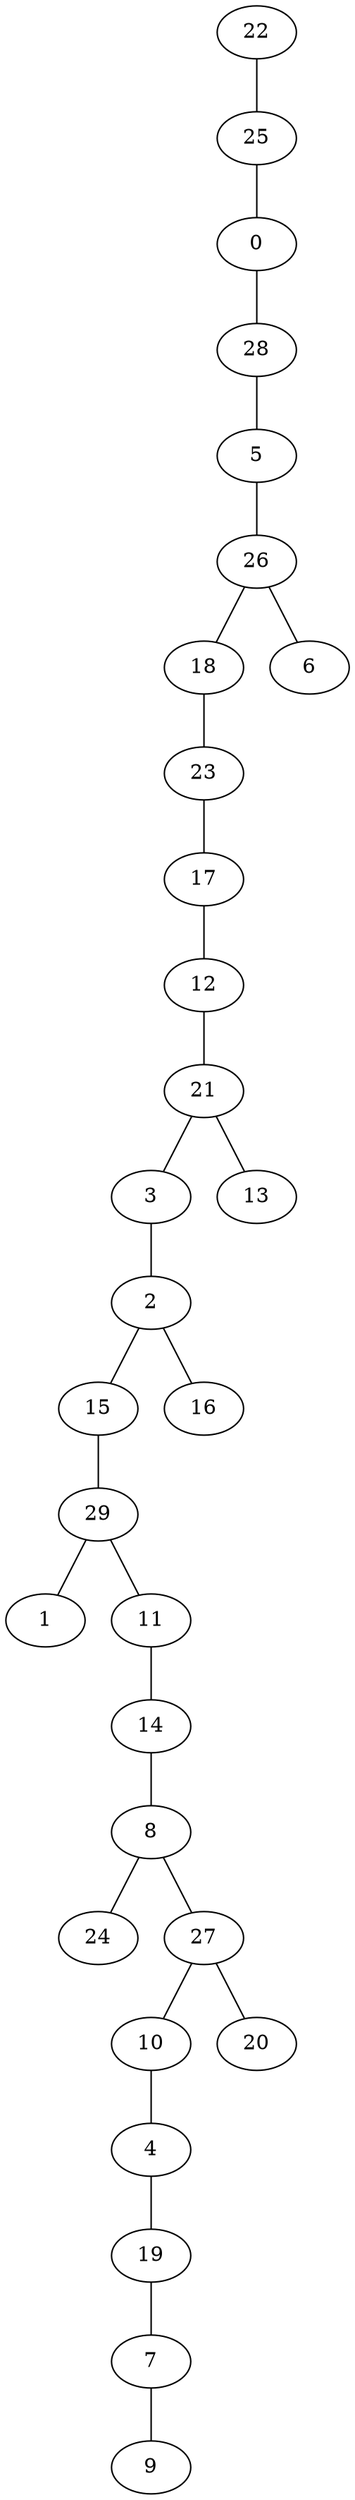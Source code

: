 graph Gnm_Erdo_Renyi_n30_m100_DFS_R {
22;
25;
0;
28;
5;
26;
18;
23;
17;
12;
21;
3;
2;
15;
29;
1;
11;
14;
8;
24;
27;
10;
4;
19;
7;
9;
20;
16;
13;
6;
22 -- 25;
25 -- 0;
0 -- 28;
28 -- 5;
5 -- 26;
26 -- 18;
18 -- 23;
23 -- 17;
17 -- 12;
12 -- 21;
21 -- 3;
3 -- 2;
2 -- 15;
15 -- 29;
29 -- 1;
29 -- 11;
11 -- 14;
14 -- 8;
8 -- 24;
8 -- 27;
27 -- 10;
10 -- 4;
4 -- 19;
19 -- 7;
7 -- 9;
27 -- 20;
2 -- 16;
21 -- 13;
26 -- 6;
}